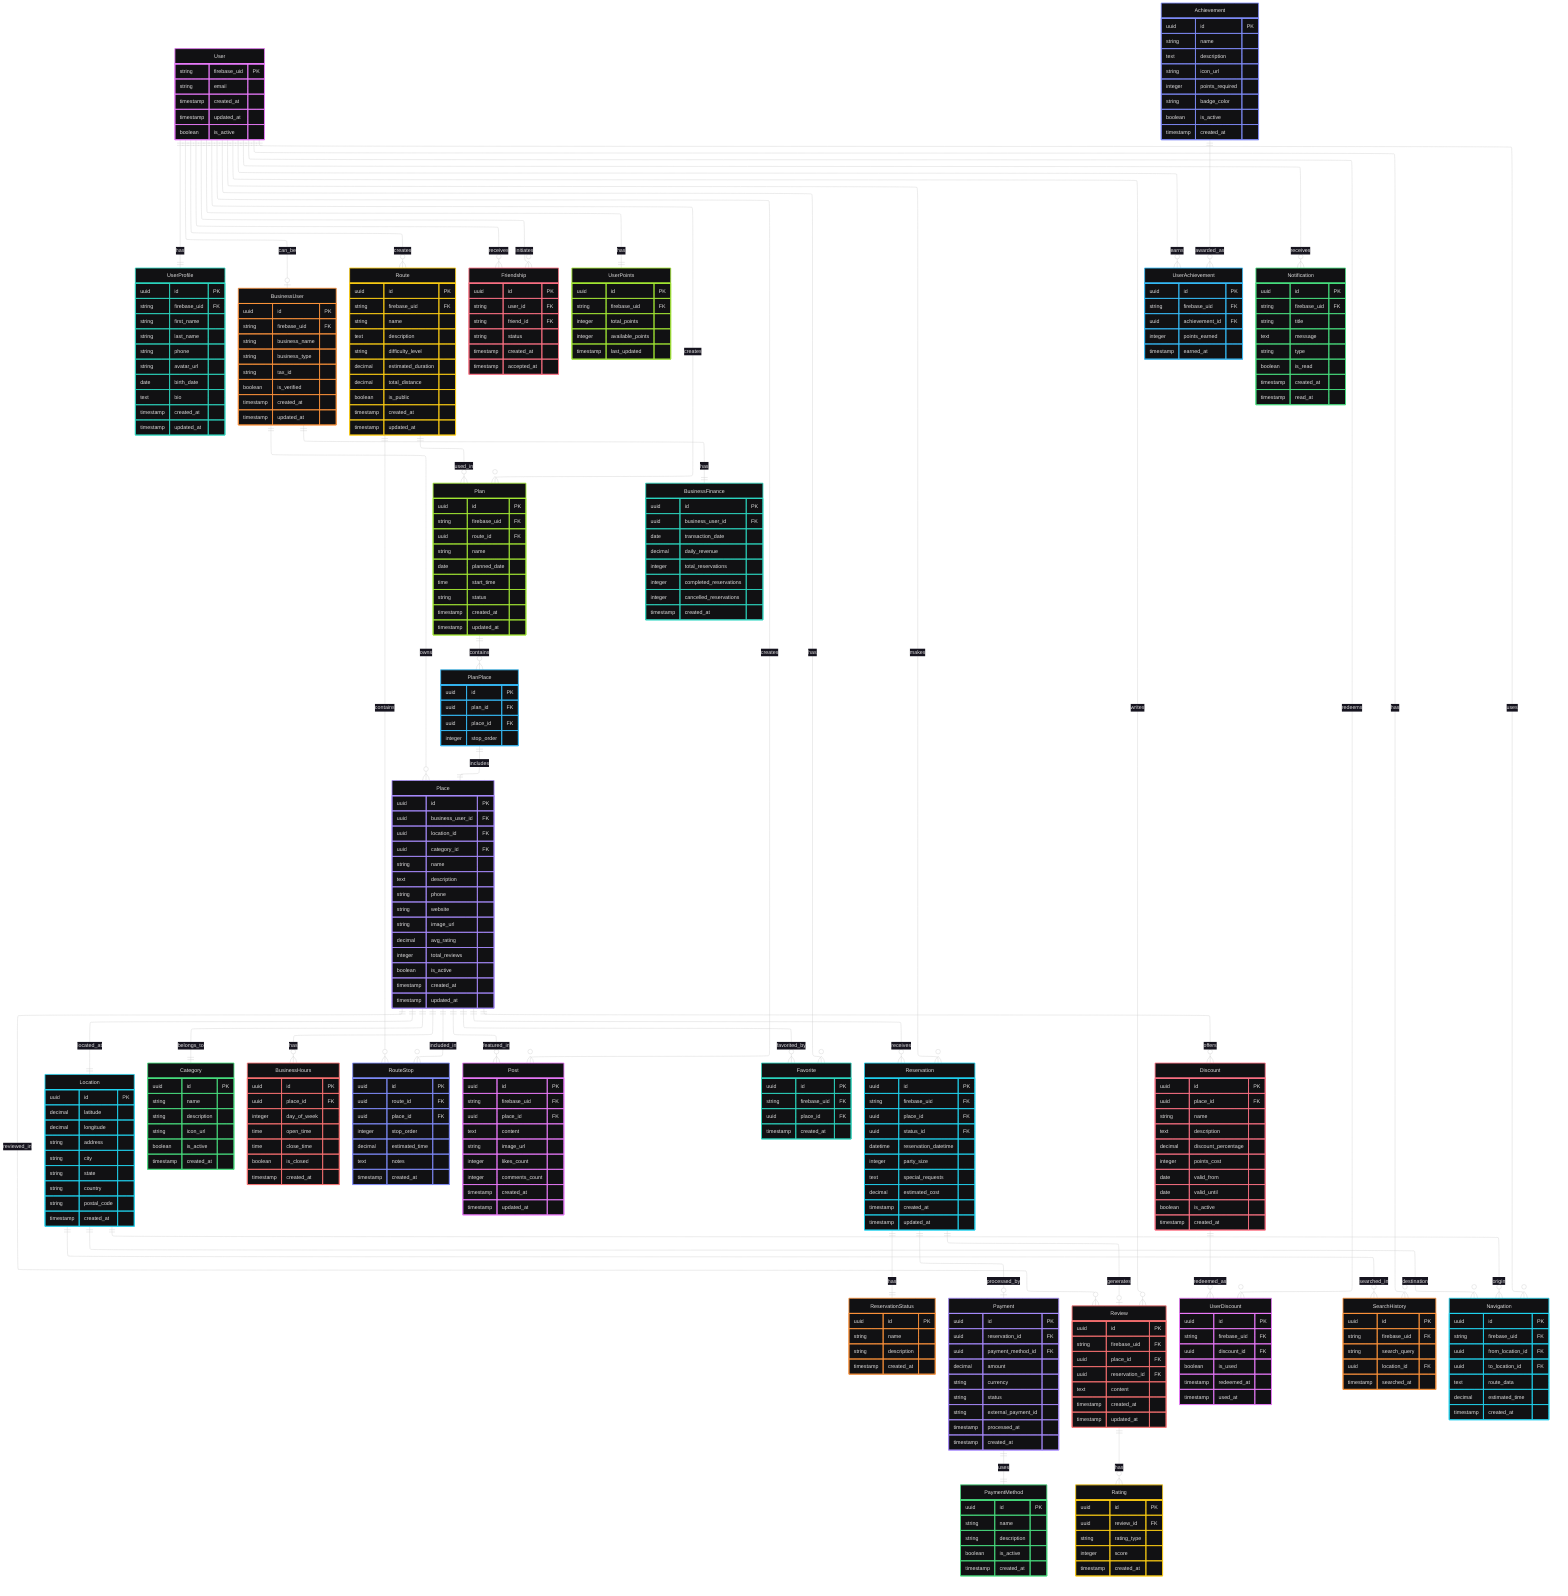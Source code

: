 ---
config:
  layout: elk
  theme: redux-dark-color
---
erDiagram
    User {
        string firebase_uid PK
        string email
        timestamp created_at
        timestamp updated_at
        boolean is_active
    }
    UserProfile {
        uuid id PK
        string firebase_uid FK
        string first_name
        string last_name
        string phone
        string avatar_url
        date birth_date
        text bio
        timestamp created_at
        timestamp updated_at
    }
    BusinessUser {
        uuid id PK
        string firebase_uid FK
        string business_name
        string business_type
        string tax_id
        boolean is_verified
        timestamp created_at
        timestamp updated_at
    }
    Location {
        uuid id PK
        decimal latitude
        decimal longitude
        string address
        string city
        string state
        string country
        string postal_code
        timestamp created_at
    }
    Category {
        uuid id PK
        string name
        string description
        string icon_url
        boolean is_active
        timestamp created_at
    }
    Place {
        uuid id PK
        uuid business_user_id FK
        uuid location_id FK
        uuid category_id FK
        string name
        text description
        string phone
        string website
        string image_url
        decimal avg_rating
        integer total_reviews
        boolean is_active
        timestamp created_at
        timestamp updated_at
    }
    BusinessHours {
        uuid id PK
        uuid place_id FK
        integer day_of_week
        time open_time
        time close_time
        boolean is_closed
        timestamp created_at
    }
    Route {
        uuid id PK
        string firebase_uid FK
        string name
        text description
        string difficulty_level
        decimal estimated_duration
        decimal total_distance
        boolean is_public
        timestamp created_at
        timestamp updated_at
    }
    RouteStop {
        uuid id PK
        uuid route_id FK
        uuid place_id FK
        integer stop_order
        decimal estimated_time
        text notes
        timestamp created_at
    }
    Plan {
        uuid id PK
        string firebase_uid FK
        uuid route_id FK
        string name
        date planned_date
        time start_time
        string status
        timestamp created_at
        timestamp updated_at
    }
    PlanPlace {
        uuid id PK
        uuid plan_id FK
        uuid place_id FK
        integer stop_order
    }
    Friendship {
        uuid id PK
        string user_id FK
        string friend_id FK
        string status
        timestamp created_at
        timestamp accepted_at
    }
    Post {
        uuid id PK
        string firebase_uid FK
        uuid place_id FK
        text content
        string image_url
        integer likes_count
        integer comments_count
        timestamp created_at
        timestamp updated_at
    }
    Favorite {
        uuid id PK
        string firebase_uid FK
        uuid place_id FK
        timestamp created_at
    }
    ReservationStatus {
        uuid id PK
        string name
        string description
        timestamp created_at
    }
    Reservation {
        uuid id PK
        string firebase_uid FK
        uuid place_id FK
        uuid status_id FK
        datetime reservation_datetime
        integer party_size
        text special_requests
        decimal estimated_cost
        timestamp created_at
        timestamp updated_at
    }
    PaymentMethod {
        uuid id PK
        string name
        string description
        boolean is_active
        timestamp created_at
    }
    Payment {
        uuid id PK
        uuid reservation_id FK
        uuid payment_method_id FK
        decimal amount
        string currency
        string status
        string external_payment_id
        timestamp processed_at
        timestamp created_at
    }
    Review {
        uuid id PK
        string firebase_uid FK
        uuid place_id FK
        uuid reservation_id FK
        text content
        timestamp created_at
        timestamp updated_at
    }
    Rating {
        uuid id PK
        uuid review_id FK
        string rating_type
        integer score
        timestamp created_at
    }
    Achievement {
        uuid id PK
        string name
        text description
        string icon_url
        integer points_required
        string badge_color
        boolean is_active
        timestamp created_at
    }
    UserPoints {
        uuid id PK
        string firebase_uid FK
        integer total_points
        integer available_points
        timestamp last_updated
    }
    UserAchievement {
        uuid id PK
        string firebase_uid FK
        uuid achievement_id FK
        integer points_earned
        timestamp earned_at
    }
    Discount {
        uuid id PK
        uuid place_id FK
        string name
        text description
        decimal discount_percentage
        integer points_cost
        date valid_from
        date valid_until
        boolean is_active
        timestamp created_at
    }
    UserDiscount {
        uuid id PK
        string firebase_uid FK
        uuid discount_id FK
        boolean is_used
        timestamp redeemed_at
        timestamp used_at
    }
    BusinessFinance {
        uuid id PK
        uuid business_user_id FK
        date transaction_date
        decimal daily_revenue
        integer total_reservations
        integer completed_reservations
        integer cancelled_reservations
        timestamp created_at
    }
    SearchHistory {
        uuid id PK
        string firebase_uid FK
        string search_query
        uuid location_id FK
        timestamp searched_at
    }
    Navigation {
        uuid id PK
        string firebase_uid FK
        uuid from_location_id FK
        uuid to_location_id FK
        text route_data
        decimal estimated_time
        timestamp created_at
    }
    Notification {
        uuid id PK
        string firebase_uid FK
        string title
        text message
        string type
        boolean is_read
        timestamp created_at
        timestamp read_at
    }
    User ||--|| UserProfile : has
    User ||--o| BusinessUser : can_be
    User ||--o{ Route : creates
    User ||--o{ Plan : creates
    User ||--o{ Post : creates
    User ||--o{ Favorite : has
    User ||--o{ Reservation : makes
    User ||--o{ Review : writes
    User ||--|| UserPoints : has
    User ||--o{ UserAchievement : earns
    User ||--o{ UserDiscount : redeems
    User ||--o{ SearchHistory : has
    User ||--o{ Navigation : uses
    User ||--o{ Notification : receives
    User ||--o{ Friendship : initiates
    User ||--o{ Friendship : receives
    BusinessUser ||--o{ Place : owns
    BusinessUser ||--|| BusinessFinance : has
    Place ||--|| Location : located_at
    Place ||--|| Category : belongs_to
    Place ||--o{ BusinessHours : has
    Place ||--o{ RouteStop : included_in
    Place ||--o{ Post : featured_in
    Place ||--o{ Favorite : favorited_by
    Place ||--o{ Reservation : receives
    Place ||--o{ Review : reviewed_in
    Place ||--o{ Discount : offers
    Plan ||--o{ PlanPlace : contains
    PlanPlace ||--|| Place : includes
    Route ||--o{ RouteStop : contains
    Route ||--o{ Plan : used_in
    Reservation ||--|| ReservationStatus : has
    Reservation ||--o| Review : generates
    Reservation ||--o| Payment : processed_by
    Review ||--o{ Rating : has
    Achievement ||--o{ UserAchievement : awarded_as
    Discount ||--o{ UserDiscount : redeemed_as
    Payment ||--|| PaymentMethod : uses
    Location ||--o{ SearchHistory : searched_in
    Location ||--o{ Navigation : origin
    Location ||--o{ Navigation : destination